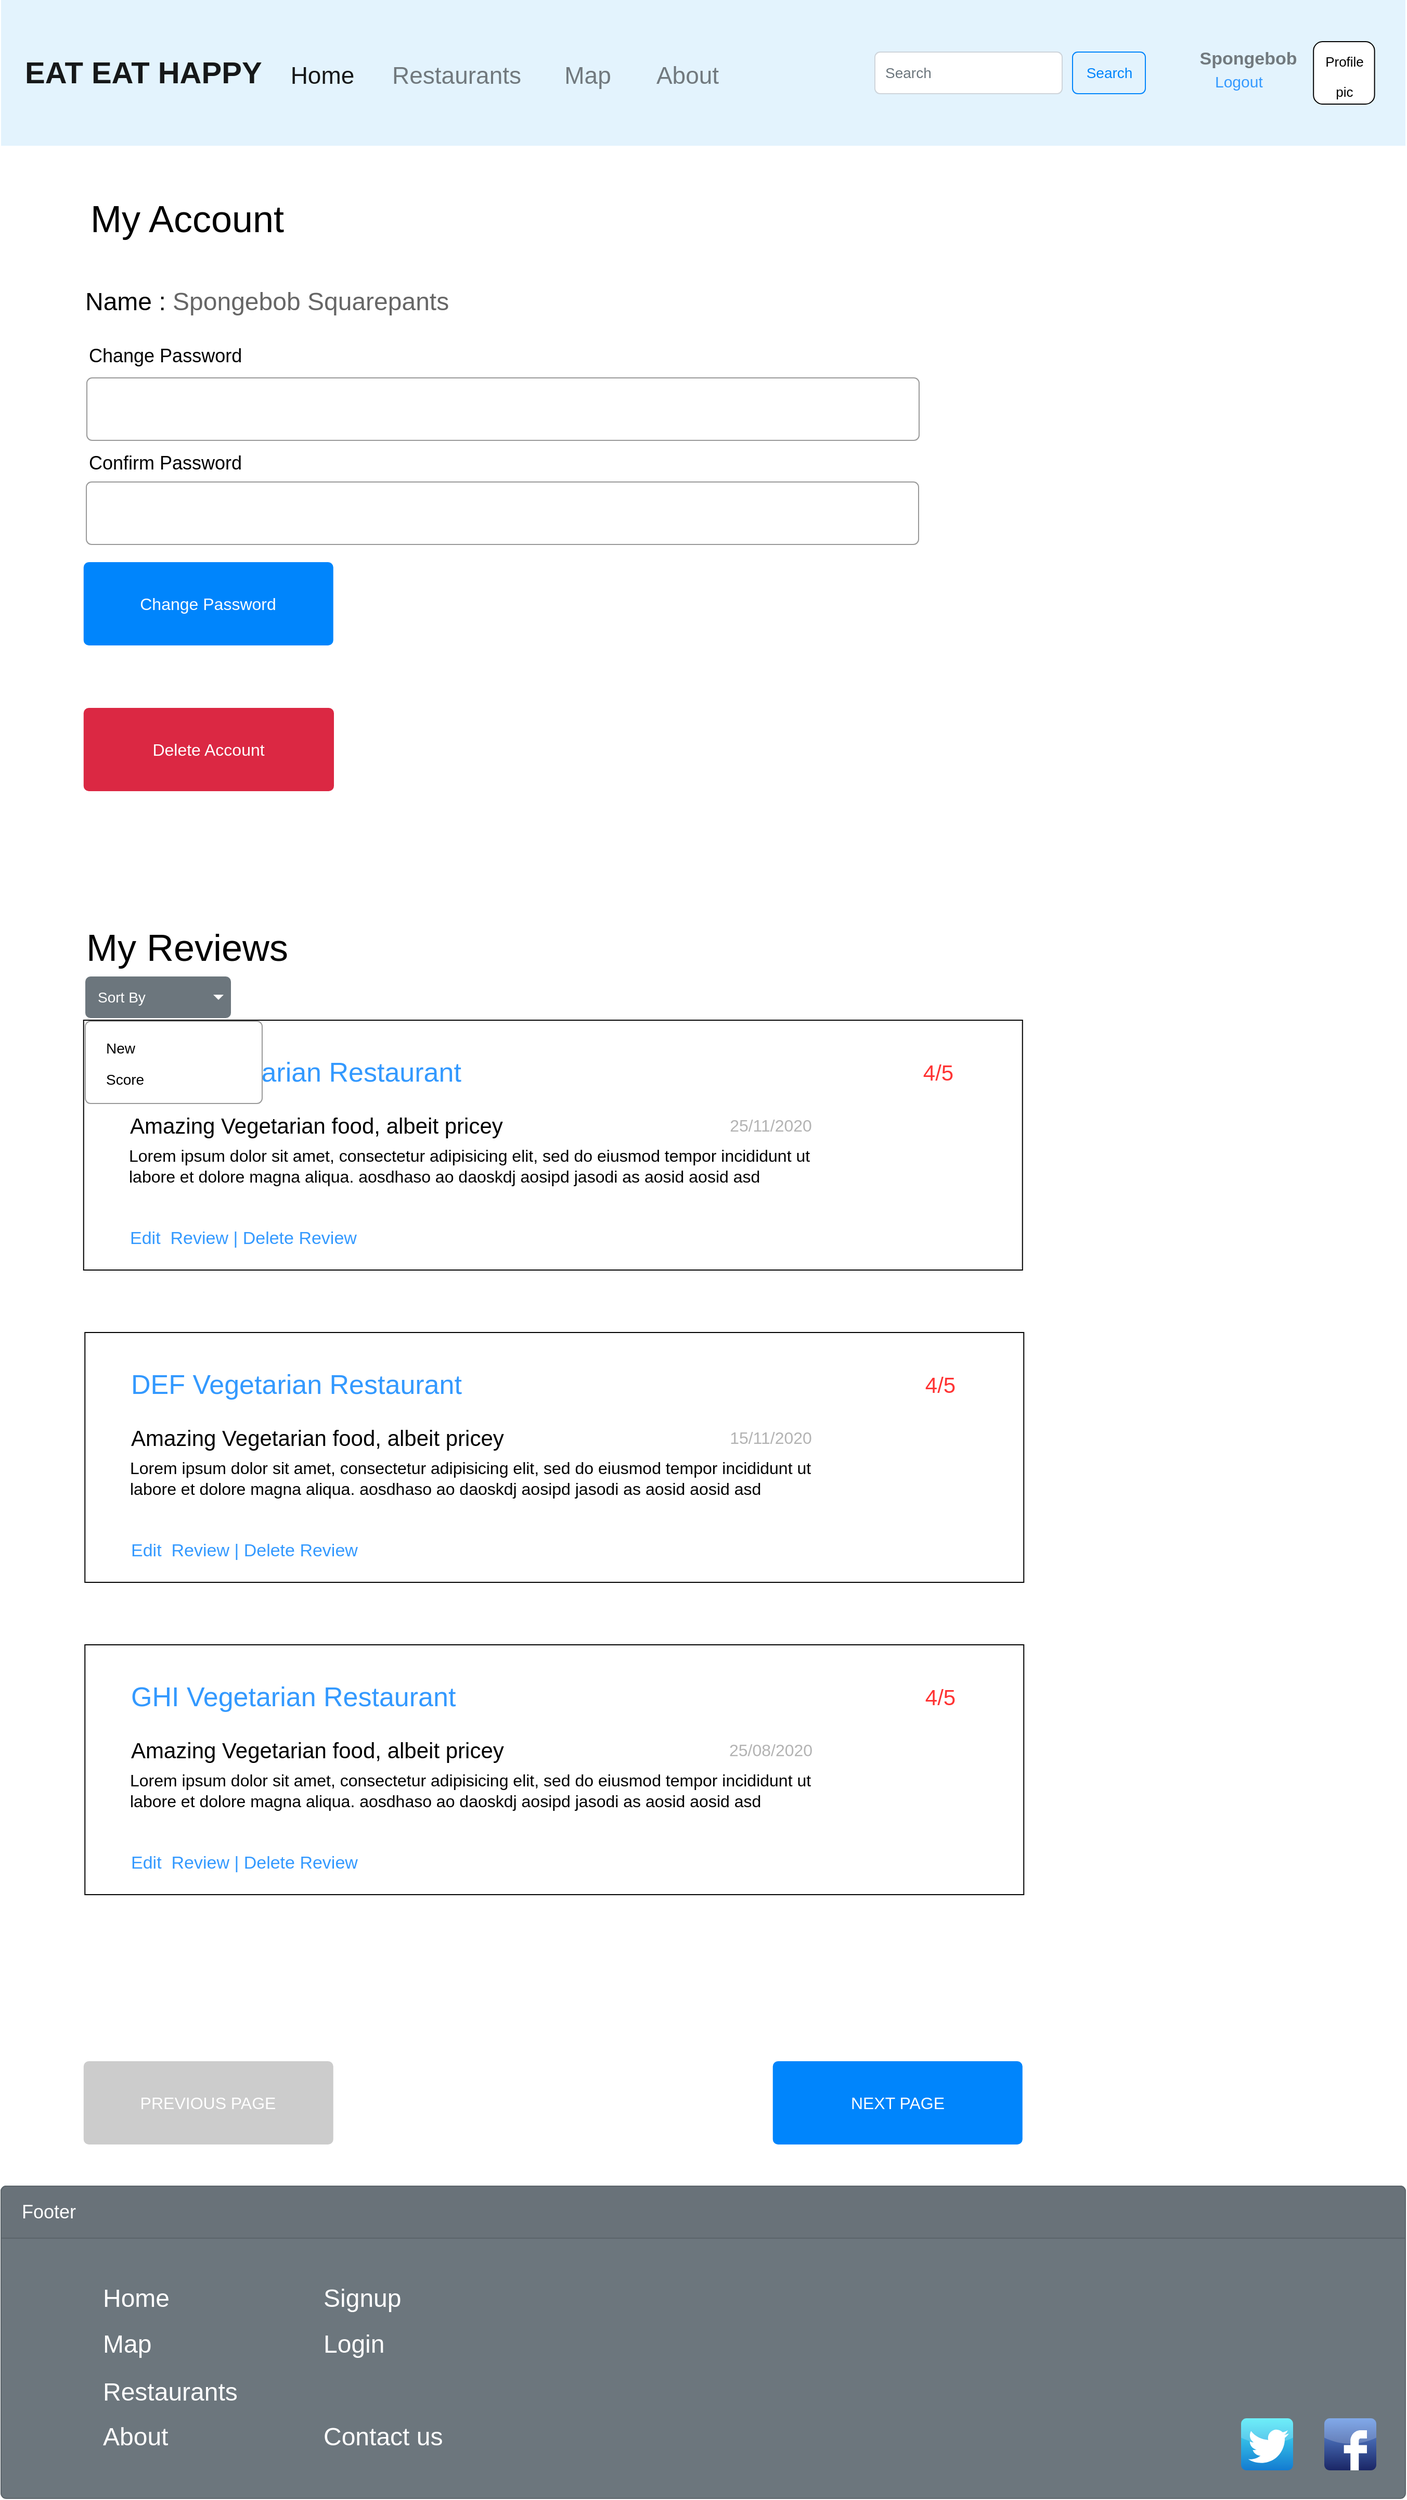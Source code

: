 <mxfile version="13.10.4" type="device"><diagram name="Page-1" id="c9db0220-8083-56f3-ca83-edcdcd058819"><mxGraphModel dx="1422" dy="794" grid="1" gridSize="20" guides="1" tooltips="1" connect="1" arrows="1" fold="1" page="1" pageScale="1.5" pageWidth="900" pageHeight="1600" background="#ffffff" math="0" shadow="0"><root><mxCell id="0" style=";html=1;"/><mxCell id="1" style=";html=1;" parent="0"/><mxCell id="85WpwkJEKQ2H6c67E8x_-16" value="&lt;font style=&quot;font-size: 29px&quot;&gt;&lt;b&gt;&amp;nbsp;EAT EAT HAPPY&lt;/b&gt;&lt;/font&gt;" style="html=1;shadow=0;dashed=0;fillColor=#E3F3FD;strokeColor=none;fontSize=16;fontColor=#161819;align=left;spacing=15;" parent="1" vertex="1"><mxGeometry width="1350" height="140" as="geometry"/></mxCell><mxCell id="85WpwkJEKQ2H6c67E8x_-17" value="Home" style="fillColor=none;strokeColor=none;fontSize=23;fontColor=#161819;align=center;" parent="85WpwkJEKQ2H6c67E8x_-16" vertex="1"><mxGeometry width="70" height="40" relative="1" as="geometry"><mxPoint x="274" y="50" as="offset"/></mxGeometry></mxCell><mxCell id="85WpwkJEKQ2H6c67E8x_-18" value="Restaurants" style="fillColor=none;strokeColor=none;fontSize=23;fontColor=#71797E;align=center;" parent="85WpwkJEKQ2H6c67E8x_-16" vertex="1"><mxGeometry width="70" height="40" relative="1" as="geometry"><mxPoint x="403" y="50" as="offset"/></mxGeometry></mxCell><mxCell id="85WpwkJEKQ2H6c67E8x_-19" value="Map" style="fillColor=none;strokeColor=none;fontSize=23;fontColor=#71797E;align=center;spacingRight=0;" parent="85WpwkJEKQ2H6c67E8x_-16" vertex="1"><mxGeometry width="80" height="40" relative="1" as="geometry"><mxPoint x="524" y="50" as="offset"/></mxGeometry></mxCell><mxCell id="85WpwkJEKQ2H6c67E8x_-20" value="About" style="fillColor=none;strokeColor=none;fontSize=23;fontColor=#71797E;align=center;" parent="85WpwkJEKQ2H6c67E8x_-16" vertex="1"><mxGeometry width="80" height="40" relative="1" as="geometry"><mxPoint x="620" y="50" as="offset"/></mxGeometry></mxCell><mxCell id="85WpwkJEKQ2H6c67E8x_-21" value="Search" style="html=1;shadow=0;dashed=0;shape=mxgraph.bootstrap.rrect;rSize=5;fontSize=14;fontColor=#0085FC;strokeColor=#0085FC;fillColor=none;" parent="85WpwkJEKQ2H6c67E8x_-16" vertex="1"><mxGeometry x="1" width="70" height="40" relative="1" as="geometry"><mxPoint x="-320" y="50" as="offset"/></mxGeometry></mxCell><mxCell id="85WpwkJEKQ2H6c67E8x_-22" value="Search" style="html=1;shadow=0;dashed=0;shape=mxgraph.bootstrap.rrect;rSize=5;fontSize=14;fontColor=#6C767D;strokeColor=#CED4DA;fillColor=#ffffff;align=left;spacing=10;" parent="85WpwkJEKQ2H6c67E8x_-16" vertex="1"><mxGeometry x="1" width="180" height="40" relative="1" as="geometry"><mxPoint x="-510" y="50" as="offset"/></mxGeometry></mxCell><mxCell id="85WpwkJEKQ2H6c67E8x_-24" value="Spongebob" style="fillColor=none;strokeColor=none;fontSize=17;fontColor=#71797E;align=center;fontStyle=1" parent="85WpwkJEKQ2H6c67E8x_-16" vertex="1"><mxGeometry x="1164.78" y="40" width="68.48" height="28.67" as="geometry"/></mxCell><mxCell id="VjBRMLDecR8bOwOV0XKH-28" value="&lt;font style=&quot;font-size: 13px ; line-height: 110%&quot;&gt;Profile&lt;br&gt;pic&lt;/font&gt;" style="rounded=1;strokeColor=#000000;fontSize=24;fontColor=#000000;align=center;labelPosition=center;verticalLabelPosition=middle;verticalAlign=middle;whiteSpace=wrap;html=1;" parent="85WpwkJEKQ2H6c67E8x_-16" vertex="1"><mxGeometry x="1261.609" y="40" width="58.696" height="60" as="geometry"/></mxCell><mxCell id="VjBRMLDecR8bOwOV0XKH-29" value="&lt;font color=&quot;#3399ff&quot; style=&quot;font-size: 15px&quot;&gt;Logout&lt;/font&gt;" style="text;html=1;strokeColor=none;fillColor=none;align=left;verticalAlign=middle;whiteSpace=wrap;rounded=0;fontSize=17;fontColor=#000000;" parent="85WpwkJEKQ2H6c67E8x_-16" vertex="1"><mxGeometry x="1164.78" y="68.67" width="55" height="20" as="geometry"/></mxCell><mxCell id="85WpwkJEKQ2H6c67E8x_-55" value="" style="html=1;shadow=0;dashed=0;shape=mxgraph.bootstrap.rrect;rSize=5;strokeColor=#5B646A;html=1;whiteSpace=wrap;fillColor=#6C767D;fontColor=#ffffff;verticalAlign=bottom;align=left;spacing=20;spacingBottom=0;fontSize=14;" parent="1" vertex="1"><mxGeometry y="2100" width="1350" height="300" as="geometry"/></mxCell><mxCell id="85WpwkJEKQ2H6c67E8x_-56" value="Footer" style="html=1;shadow=0;dashed=0;shape=mxgraph.bootstrap.topButton;rSize=5;perimeter=none;whiteSpace=wrap;fillColor=#697279;strokeColor=#5B646A;fontColor=#ffffff;resizeWidth=1;fontSize=18;align=left;spacing=20;" parent="85WpwkJEKQ2H6c67E8x_-55" vertex="1"><mxGeometry width="1350" height="50" relative="1" as="geometry"/></mxCell><mxCell id="85WpwkJEKQ2H6c67E8x_-61" value="Home" style="fillColor=none;strokeColor=none;fontSize=24;align=left;spacing=10;fontColor=#FFFFFF;" parent="85WpwkJEKQ2H6c67E8x_-55" vertex="1"><mxGeometry x="88" y="90" width="80" height="30" as="geometry"/></mxCell><mxCell id="85WpwkJEKQ2H6c67E8x_-70" value="Map" style="fillColor=none;strokeColor=none;fontSize=24;align=left;spacing=10;fontColor=#FFFFFF;" parent="85WpwkJEKQ2H6c67E8x_-55" vertex="1"><mxGeometry x="88" y="134" width="80" height="30" as="geometry"/></mxCell><mxCell id="85WpwkJEKQ2H6c67E8x_-71" value="Restaurants" style="fillColor=none;strokeColor=none;fontSize=24;align=left;spacing=10;fontColor=#FFFFFF;" parent="85WpwkJEKQ2H6c67E8x_-55" vertex="1"><mxGeometry x="88" y="180" width="80" height="30" as="geometry"/></mxCell><mxCell id="85WpwkJEKQ2H6c67E8x_-72" value="About" style="fillColor=none;strokeColor=none;fontSize=24;align=left;spacing=10;fontColor=#FFFFFF;" parent="85WpwkJEKQ2H6c67E8x_-55" vertex="1"><mxGeometry x="88" y="223" width="80" height="30" as="geometry"/></mxCell><mxCell id="85WpwkJEKQ2H6c67E8x_-73" value="" style="dashed=0;outlineConnect=0;html=1;align=center;labelPosition=center;verticalLabelPosition=bottom;verticalAlign=top;shape=mxgraph.webicons.twitter;fillColor=#49EAF7;gradientColor=#137BD0;fontSize=24;fontColor=#FFFFFF;" parent="85WpwkJEKQ2H6c67E8x_-55" vertex="1"><mxGeometry x="1192" y="223" width="50" height="50" as="geometry"/></mxCell><mxCell id="85WpwkJEKQ2H6c67E8x_-74" value="" style="dashed=0;outlineConnect=0;html=1;align=center;labelPosition=center;verticalLabelPosition=bottom;verticalAlign=top;shape=mxgraph.webicons.facebook;fillColor=#6294E4;gradientColor=#1A2665;fontSize=24;fontColor=#FFFFFF;" parent="85WpwkJEKQ2H6c67E8x_-55" vertex="1"><mxGeometry x="1272" y="223" width="50" height="50" as="geometry"/></mxCell><mxCell id="85WpwkJEKQ2H6c67E8x_-75" value="Signup" style="fillColor=none;strokeColor=none;fontSize=24;align=left;spacing=10;fontColor=#FFFFFF;" parent="85WpwkJEKQ2H6c67E8x_-55" vertex="1"><mxGeometry x="300" y="90" width="80" height="30" as="geometry"/></mxCell><mxCell id="85WpwkJEKQ2H6c67E8x_-76" value="Login" style="fillColor=none;strokeColor=none;fontSize=24;align=left;spacing=10;fontColor=#FFFFFF;" parent="85WpwkJEKQ2H6c67E8x_-55" vertex="1"><mxGeometry x="300" y="134" width="80" height="30" as="geometry"/></mxCell><mxCell id="85WpwkJEKQ2H6c67E8x_-78" value="Contact us" style="fillColor=none;strokeColor=none;fontSize=24;align=left;spacing=10;fontColor=#FFFFFF;" parent="85WpwkJEKQ2H6c67E8x_-55" vertex="1"><mxGeometry x="300" y="223" width="80" height="30" as="geometry"/></mxCell><mxCell id="qzQl9DoCIn9ok1uwK8vP-10" value="" style="rounded=0;whiteSpace=wrap;html=1;fontSize=23;fontColor=#FF3333;align=left;" parent="1" vertex="1"><mxGeometry x="79.38" y="980" width="902.5" height="240" as="geometry"/></mxCell><mxCell id="qzQl9DoCIn9ok1uwK8vP-14" value="&lt;h1 style=&quot;text-align: left ; font-size: 16px&quot;&gt;&lt;font style=&quot;font-weight: normal&quot;&gt;Lorem ipsum dolor sit amet, consectetur adipisicing elit, sed do eiusmod tempor incididunt ut labore et dolore magna aliqua. aosdhaso ao daoskdj aosipd jasodi as aosid aosid asd&lt;/font&gt;&lt;/h1&gt;" style="text;html=1;strokeColor=none;fillColor=none;align=center;verticalAlign=middle;whiteSpace=wrap;rounded=0;fontSize=21;" parent="1" vertex="1"><mxGeometry x="121.88" y="1110" width="680" height="20" as="geometry"/></mxCell><mxCell id="qzQl9DoCIn9ok1uwK8vP-15" value="Amazing Vegetarian food, albeit pricey&amp;nbsp; &amp;nbsp; &amp;nbsp; &amp;nbsp;" style="text;html=1;strokeColor=none;fillColor=none;align=left;verticalAlign=middle;whiteSpace=wrap;rounded=0;fontSize=21;" parent="1" vertex="1"><mxGeometry x="121.88" y="1071" width="558.12" height="20" as="geometry"/></mxCell><mxCell id="qzQl9DoCIn9ok1uwK8vP-16" value="&lt;font color=&quot;#3399ff&quot; style=&quot;font-size: 17px;&quot;&gt;Edit&amp;nbsp; Review | Delete Review&lt;/font&gt;" style="text;html=1;strokeColor=none;fillColor=none;align=left;verticalAlign=middle;whiteSpace=wrap;rounded=0;fontSize=17;fontColor=#000000;" parent="1" vertex="1"><mxGeometry x="121.88" y="1180" width="345" height="20" as="geometry"/></mxCell><mxCell id="qzQl9DoCIn9ok1uwK8vP-17" value="4/5" style="text;html=1;strokeColor=none;fillColor=none;align=center;verticalAlign=middle;whiteSpace=wrap;rounded=0;fontSize=21;fontColor=#FF3333;" parent="1" vertex="1"><mxGeometry x="881.25" y="1020" width="40" height="20" as="geometry"/></mxCell><mxCell id="qzQl9DoCIn9ok1uwK8vP-38" value="NEXT PAGE" style="html=1;shadow=0;dashed=0;shape=mxgraph.bootstrap.rrect;rSize=5;strokeColor=none;strokeWidth=1;fillColor=#0085FC;fontColor=#FFFFFF;whiteSpace=wrap;align=center;verticalAlign=middle;spacingLeft=0;fontStyle=0;fontSize=16;spacing=5;labelBackgroundColor=none;" parent="1" vertex="1"><mxGeometry x="741.88" y="1980" width="240" height="80" as="geometry"/></mxCell><mxCell id="qzQl9DoCIn9ok1uwK8vP-39" value="PREVIOUS PAGE" style="html=1;shadow=0;dashed=0;shape=mxgraph.bootstrap.rrect;rSize=5;strokeColor=none;strokeWidth=1;fontColor=#FFFFFF;whiteSpace=wrap;align=center;verticalAlign=middle;spacingLeft=0;fontStyle=0;fontSize=16;spacing=5;labelBackgroundColor=none;fillColor=#CCCCCC;" parent="1" vertex="1"><mxGeometry x="79.38" y="1980" width="240" height="80" as="geometry"/></mxCell><mxCell id="VjBRMLDecR8bOwOV0XKH-1" value="ABC Vegetarian Restaurant" style="text;html=1;strokeColor=none;fillColor=none;align=left;verticalAlign=middle;whiteSpace=wrap;rounded=0;fontSize=26;fontColor=#3399FF;" parent="1" vertex="1"><mxGeometry x="121.25" y="1020" width="440" height="20" as="geometry"/></mxCell><mxCell id="VjBRMLDecR8bOwOV0XKH-3" value="" style="rounded=0;whiteSpace=wrap;html=1;fontSize=23;fontColor=#FF3333;align=left;" parent="1" vertex="1"><mxGeometry x="80.63" y="1280" width="902.5" height="240" as="geometry"/></mxCell><mxCell id="VjBRMLDecR8bOwOV0XKH-4" value="&lt;h1 style=&quot;text-align: left ; font-size: 16px&quot;&gt;&lt;font style=&quot;font-weight: normal&quot;&gt;Lorem ipsum dolor sit amet, consectetur adipisicing elit, sed do eiusmod tempor incididunt ut labore et dolore magna aliqua. aosdhaso ao daoskdj aosipd jasodi as aosid aosid asd&lt;/font&gt;&lt;/h1&gt;" style="text;html=1;strokeColor=none;fillColor=none;align=center;verticalAlign=middle;whiteSpace=wrap;rounded=0;fontSize=21;" parent="1" vertex="1"><mxGeometry x="123.13" y="1410" width="680" height="20" as="geometry"/></mxCell><mxCell id="VjBRMLDecR8bOwOV0XKH-5" value="Amazing Vegetarian food, albeit pricey" style="text;html=1;strokeColor=none;fillColor=none;align=left;verticalAlign=middle;whiteSpace=wrap;rounded=0;fontSize=21;" parent="1" vertex="1"><mxGeometry x="123.13" y="1371" width="440" height="20" as="geometry"/></mxCell><mxCell id="VjBRMLDecR8bOwOV0XKH-6" value="&lt;font color=&quot;#3399ff&quot; style=&quot;font-size: 17px;&quot;&gt;Edit&amp;nbsp; Review | Delete Review&lt;/font&gt;" style="text;html=1;strokeColor=none;fillColor=none;align=left;verticalAlign=middle;whiteSpace=wrap;rounded=0;fontSize=17;fontColor=#000000;" parent="1" vertex="1"><mxGeometry x="123.13" y="1480" width="345" height="20" as="geometry"/></mxCell><mxCell id="VjBRMLDecR8bOwOV0XKH-7" value="4/5" style="text;html=1;strokeColor=none;fillColor=none;align=center;verticalAlign=middle;whiteSpace=wrap;rounded=0;fontSize=21;fontColor=#FF3333;" parent="1" vertex="1"><mxGeometry x="882.5" y="1320" width="40" height="20" as="geometry"/></mxCell><mxCell id="VjBRMLDecR8bOwOV0XKH-8" value="DEF Vegetarian Restaurant" style="text;html=1;strokeColor=none;fillColor=none;align=left;verticalAlign=middle;whiteSpace=wrap;rounded=0;fontSize=26;fontColor=#3399FF;" parent="1" vertex="1"><mxGeometry x="122.5" y="1320" width="440" height="20" as="geometry"/></mxCell><mxCell id="VjBRMLDecR8bOwOV0XKH-9" value="" style="rounded=0;whiteSpace=wrap;html=1;fontSize=23;fontColor=#FF3333;align=left;" parent="1" vertex="1"><mxGeometry x="80.63" y="1580" width="902.5" height="240" as="geometry"/></mxCell><mxCell id="VjBRMLDecR8bOwOV0XKH-10" value="&lt;h1 style=&quot;text-align: left ; font-size: 16px&quot;&gt;&lt;font style=&quot;font-weight: normal&quot;&gt;Lorem ipsum dolor sit amet, consectetur adipisicing elit, sed do eiusmod tempor incididunt ut labore et dolore magna aliqua. aosdhaso ao daoskdj aosipd jasodi as aosid aosid asd&lt;/font&gt;&lt;/h1&gt;" style="text;html=1;strokeColor=none;fillColor=none;align=center;verticalAlign=middle;whiteSpace=wrap;rounded=0;fontSize=21;" parent="1" vertex="1"><mxGeometry x="123.13" y="1710" width="680" height="20" as="geometry"/></mxCell><mxCell id="VjBRMLDecR8bOwOV0XKH-11" value="Amazing Vegetarian food, albeit pricey" style="text;html=1;strokeColor=none;fillColor=none;align=left;verticalAlign=middle;whiteSpace=wrap;rounded=0;fontSize=21;" parent="1" vertex="1"><mxGeometry x="123.13" y="1671" width="440" height="20" as="geometry"/></mxCell><mxCell id="VjBRMLDecR8bOwOV0XKH-12" value="&lt;font color=&quot;#3399ff&quot; style=&quot;font-size: 17px;&quot;&gt;Edit&amp;nbsp; Review | Delete Review&lt;/font&gt;" style="text;html=1;strokeColor=none;fillColor=none;align=left;verticalAlign=middle;whiteSpace=wrap;rounded=0;fontSize=17;fontColor=#000000;" parent="1" vertex="1"><mxGeometry x="123.13" y="1780" width="345" height="20" as="geometry"/></mxCell><mxCell id="VjBRMLDecR8bOwOV0XKH-13" value="4/5" style="text;html=1;strokeColor=none;fillColor=none;align=center;verticalAlign=middle;whiteSpace=wrap;rounded=0;fontSize=21;fontColor=#FF3333;" parent="1" vertex="1"><mxGeometry x="882.5" y="1620" width="40" height="20" as="geometry"/></mxCell><mxCell id="VjBRMLDecR8bOwOV0XKH-14" value="GHI Vegetarian Restaurant" style="text;html=1;strokeColor=none;fillColor=none;align=left;verticalAlign=middle;whiteSpace=wrap;rounded=0;fontSize=26;fontColor=#3399FF;" parent="1" vertex="1"><mxGeometry x="122.5" y="1620" width="440" height="20" as="geometry"/></mxCell><mxCell id="VjBRMLDecR8bOwOV0XKH-15" value="My Reviews" style="text;html=1;strokeColor=none;fillColor=none;align=center;verticalAlign=middle;whiteSpace=wrap;rounded=0;fontSize=36;" parent="1" vertex="1"><mxGeometry x="39.38" y="900" width="280" height="20" as="geometry"/></mxCell><mxCell id="VjBRMLDecR8bOwOV0XKH-22" value="" style="group" parent="1" vertex="1" connectable="0"><mxGeometry x="81" y="938" width="170" height="122" as="geometry"/></mxCell><mxCell id="VjBRMLDecR8bOwOV0XKH-16" value="Sort By" style="html=1;shadow=0;dashed=0;shape=mxgraph.bootstrap.rrect;rSize=5;strokeColor=none;strokeWidth=1;fillColor=#6C767D;fontColor=#ffffff;whiteSpace=wrap;align=left;verticalAlign=middle;fontStyle=0;fontSize=14;spacingLeft=10;" parent="VjBRMLDecR8bOwOV0XKH-22" vertex="1"><mxGeometry width="140" height="40" as="geometry"/></mxCell><mxCell id="VjBRMLDecR8bOwOV0XKH-17" value="" style="shape=triangle;direction=south;fillColor=#ffffff;strokeColor=none;perimeter=none;" parent="VjBRMLDecR8bOwOV0XKH-16" vertex="1"><mxGeometry x="1" y="0.5" width="10" height="5" relative="1" as="geometry"><mxPoint x="-17" y="-2.5" as="offset"/></mxGeometry></mxCell><mxCell id="VjBRMLDecR8bOwOV0XKH-18" value="" style="html=1;shadow=0;dashed=0;shape=mxgraph.bootstrap.rrect;rSize=5;fillColor=#ffffff;strokeColor=#999999;fontSize=36;fontColor=#000000;" parent="VjBRMLDecR8bOwOV0XKH-22" vertex="1"><mxGeometry y="43" width="170" height="79" as="geometry"/></mxCell><mxCell id="VjBRMLDecR8bOwOV0XKH-19" value="New" style="fillColor=none;strokeColor=none;align=left;spacing=20;fontSize=14;" parent="VjBRMLDecR8bOwOV0XKH-18" vertex="1"><mxGeometry width="170" height="30" relative="1" as="geometry"><mxPoint y="10" as="offset"/></mxGeometry></mxCell><mxCell id="VjBRMLDecR8bOwOV0XKH-20" value="Score" style="fillColor=none;strokeColor=none;align=left;spacing=20;fontSize=14;" parent="VjBRMLDecR8bOwOV0XKH-18" vertex="1"><mxGeometry width="170" height="30" relative="1" as="geometry"><mxPoint y="40" as="offset"/></mxGeometry></mxCell><mxCell id="VjBRMLDecR8bOwOV0XKH-23" value="&lt;span style=&quot;font-size: 16px; text-align: left;&quot;&gt;25/11/2020&lt;/span&gt;" style="text;html=1;strokeColor=none;fillColor=none;align=center;verticalAlign=middle;whiteSpace=wrap;rounded=0;fontSize=16;fontColor=#B3B3B3;" parent="1" vertex="1"><mxGeometry x="720" y="1071" width="40" height="20" as="geometry"/></mxCell><mxCell id="VjBRMLDecR8bOwOV0XKH-24" value="&lt;span style=&quot;font-size: 16px ; text-align: left&quot;&gt;15/11/2020&lt;/span&gt;" style="text;html=1;strokeColor=none;fillColor=none;align=center;verticalAlign=middle;whiteSpace=wrap;rounded=0;fontSize=16;fontColor=#B3B3B3;" parent="1" vertex="1"><mxGeometry x="720" y="1371" width="40" height="20" as="geometry"/></mxCell><mxCell id="VjBRMLDecR8bOwOV0XKH-25" value="&lt;span style=&quot;font-size: 16px ; text-align: left&quot;&gt;25/08/2020&lt;/span&gt;" style="text;html=1;strokeColor=none;fillColor=none;align=center;verticalAlign=middle;whiteSpace=wrap;rounded=0;fontSize=16;fontColor=#B3B3B3;" parent="1" vertex="1"><mxGeometry x="720" y="1671" width="40" height="20" as="geometry"/></mxCell><mxCell id="VjBRMLDecR8bOwOV0XKH-26" value="My Account" style="text;html=1;strokeColor=none;fillColor=none;align=center;verticalAlign=middle;whiteSpace=wrap;rounded=0;fontSize=36;" parent="1" vertex="1"><mxGeometry x="39.38" y="200" width="280" height="20" as="geometry"/></mxCell><mxCell id="VjBRMLDecR8bOwOV0XKH-27" value="Name : &lt;font color=&quot;#666666&quot;&gt;Spongebob Squarepants&lt;/font&gt;" style="text;html=1;strokeColor=none;fillColor=none;align=left;verticalAlign=middle;whiteSpace=wrap;rounded=0;fontSize=24;" parent="1" vertex="1"><mxGeometry x="79.38" y="280" width="400.62" height="20" as="geometry"/></mxCell><mxCell id="VjBRMLDecR8bOwOV0XKH-30" value="Change Password" style="fillColor=none;strokeColor=none;align=left;fontSize=18;flipV=1;" parent="1" vertex="1"><mxGeometry x="82.5" y="320" width="260" height="40" as="geometry"/></mxCell><mxCell id="VjBRMLDecR8bOwOV0XKH-31" value="" style="html=1;shadow=0;dashed=0;shape=mxgraph.bootstrap.rrect;rSize=5;fillColor=none;strokeColor=#999999;align=left;spacing=15;fontSize=14;fontColor=#6C767D;flipV=1;" parent="1" vertex="1"><mxGeometry x="82.5" y="363" width="800" height="60" as="geometry"/></mxCell><mxCell id="VjBRMLDecR8bOwOV0XKH-32" value="Confirm Password" style="fillColor=none;strokeColor=none;align=left;fontSize=18;flipV=1;" parent="1" vertex="1"><mxGeometry x="82.5" y="423" width="260" height="40" as="geometry"/></mxCell><mxCell id="VjBRMLDecR8bOwOV0XKH-33" value="" style="html=1;shadow=0;dashed=0;shape=mxgraph.bootstrap.rrect;rSize=5;fillColor=none;strokeColor=#999999;align=left;spacing=15;fontSize=14;fontColor=#6C767D;flipV=1;" parent="1" vertex="1"><mxGeometry x="82" y="463" width="800" height="60" as="geometry"/></mxCell><mxCell id="VjBRMLDecR8bOwOV0XKH-35" value="Change Password" style="html=1;shadow=0;dashed=0;shape=mxgraph.bootstrap.rrect;rSize=5;strokeColor=none;strokeWidth=1;fillColor=#0085FC;fontColor=#FFFFFF;whiteSpace=wrap;align=center;verticalAlign=middle;spacingLeft=0;fontStyle=0;fontSize=16;spacing=5;labelBackgroundColor=none;" parent="1" vertex="1"><mxGeometry x="79.38" y="540" width="240" height="80" as="geometry"/></mxCell><mxCell id="VjBRMLDecR8bOwOV0XKH-36" value="Delete Account" style="html=1;shadow=0;dashed=0;shape=mxgraph.bootstrap.rrect;rSize=5;strokeColor=none;strokeWidth=1;fillColor=#DB2843;fontColor=#FFFFFF;whiteSpace=wrap;align=center;verticalAlign=middle;spacingLeft=0;fontStyle=0;fontSize=16;spacing=5;" parent="1" vertex="1"><mxGeometry x="79.38" y="680" width="240.62" height="80" as="geometry"/></mxCell></root></mxGraphModel></diagram></mxfile>